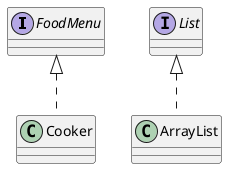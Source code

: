 @startuml
'实现关系

' 使用代码实现
interface FoodMenu
class Cooker implements FoodMenu

'使用线连接

interface List
List <|--[dashed] ArrayList



@enduml
